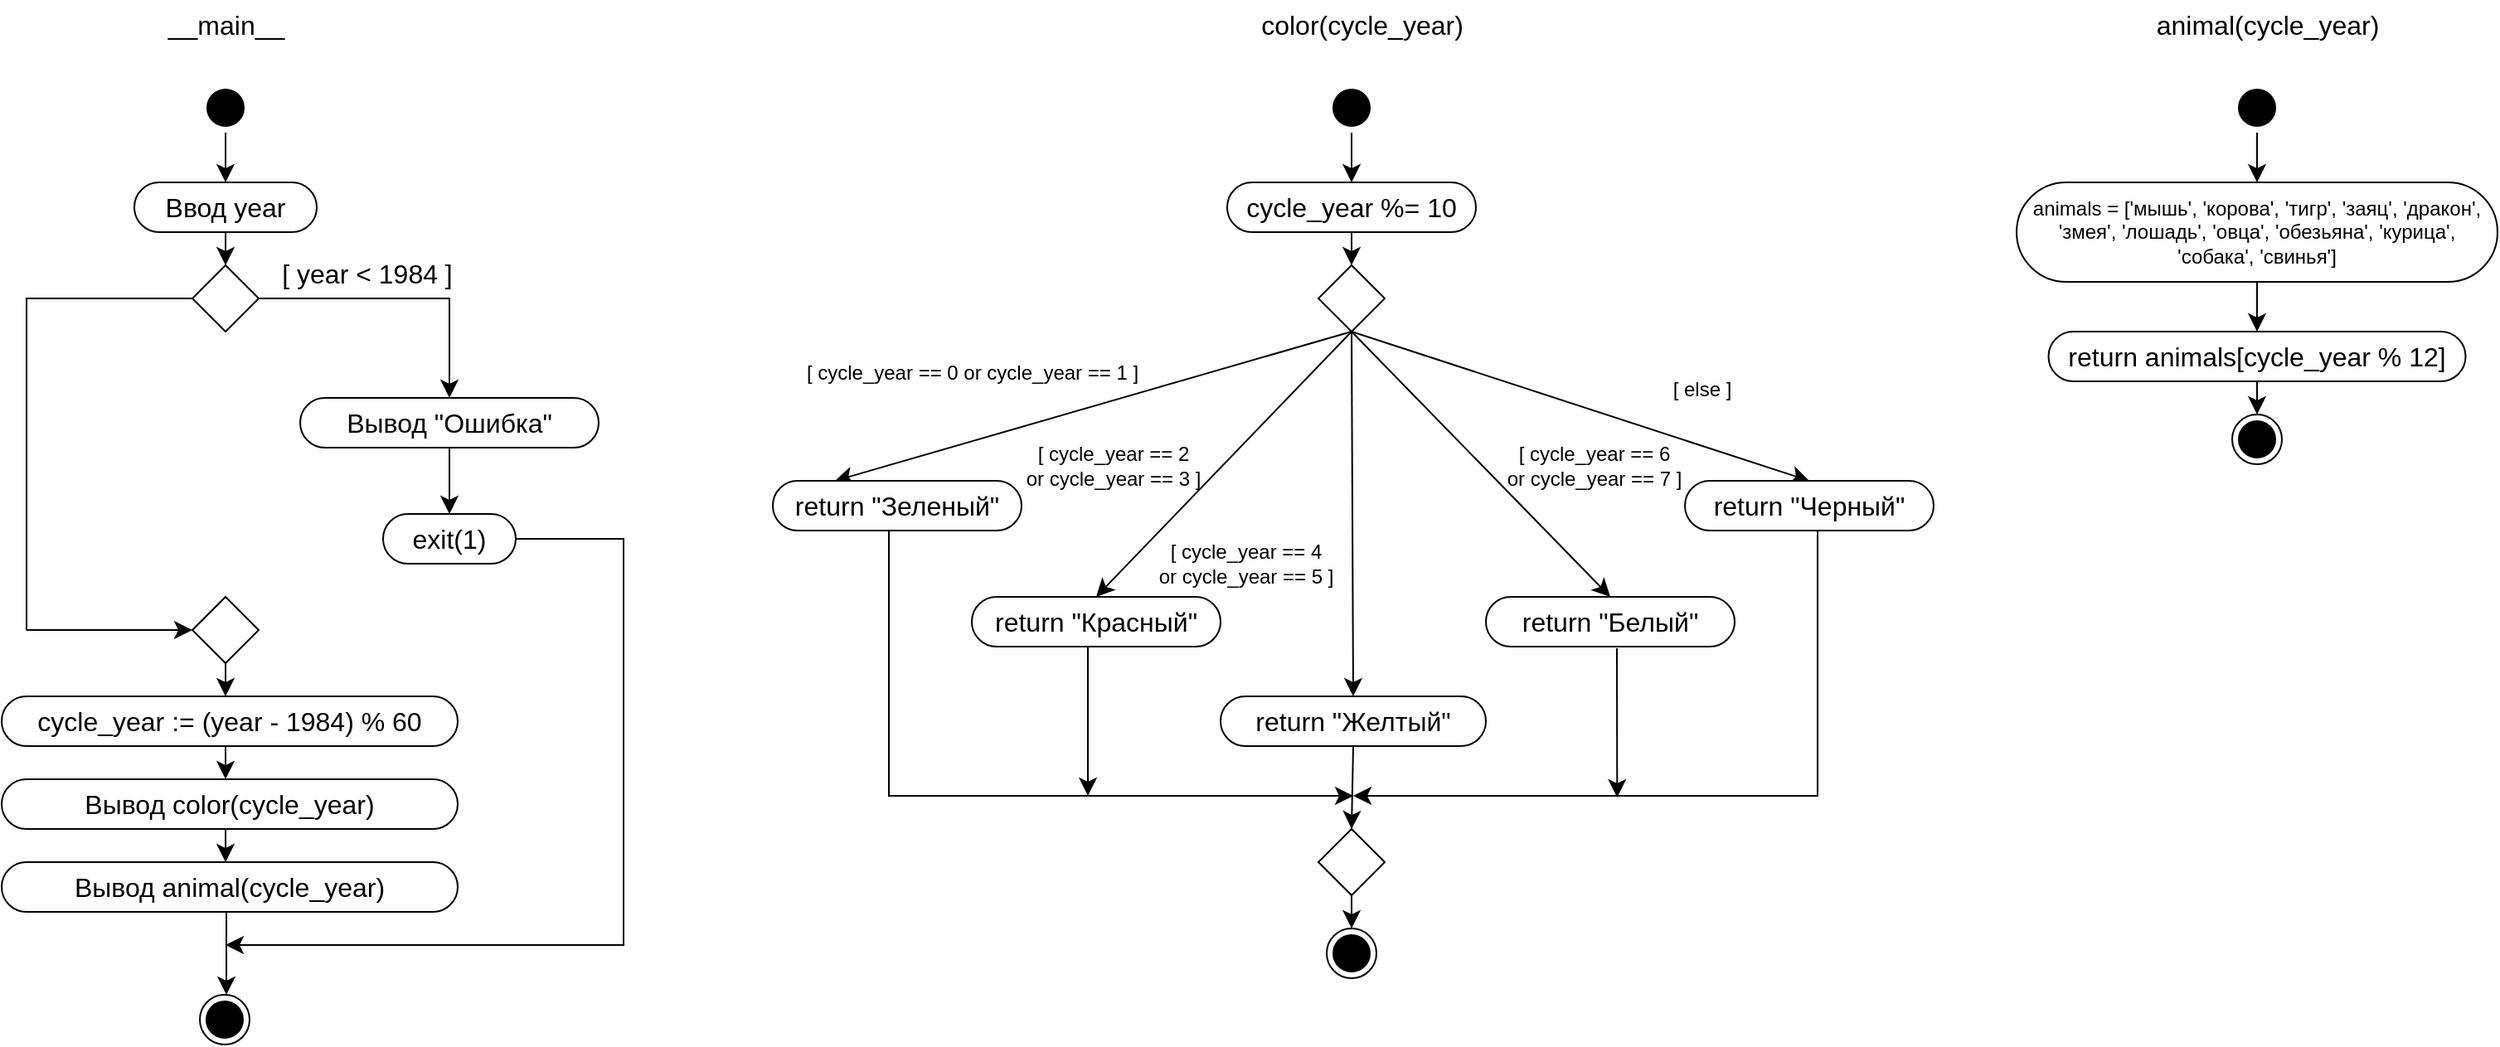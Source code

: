 <mxfile version="21.2.8" type="device">
  <diagram name="Страница 1" id="NWSzPHPE60YURQ94vkpg">
    <mxGraphModel dx="776" dy="1041" grid="0" gridSize="10" guides="1" tooltips="1" connect="1" arrows="1" fold="1" page="0" pageScale="1" pageWidth="827" pageHeight="1169" math="0" shadow="0">
      <root>
        <mxCell id="0" />
        <mxCell id="1" parent="0" />
        <mxCell id="VVqDCYKPXcoAtwlox-cn-2" value="" style="ellipse;html=1;shape=startState;fillColor=#000000;strokeColor=default;fontSize=16;" vertex="1" parent="1">
          <mxGeometry x="185" y="-50" width="30" height="30" as="geometry" />
        </mxCell>
        <mxCell id="VVqDCYKPXcoAtwlox-cn-3" value="" style="edgeStyle=orthogonalEdgeStyle;html=1;verticalAlign=bottom;endArrow=classic;endSize=8;strokeColor=default;rounded=0;fontSize=12;curved=1;entryX=0.5;entryY=0;entryDx=0;entryDy=0;endFill=1;" edge="1" parent="1" source="VVqDCYKPXcoAtwlox-cn-2" target="VVqDCYKPXcoAtwlox-cn-5">
          <mxGeometry relative="1" as="geometry">
            <mxPoint x="200" y="3" as="targetPoint" />
          </mxGeometry>
        </mxCell>
        <mxCell id="VVqDCYKPXcoAtwlox-cn-4" value="" style="edgeStyle=none;curved=1;rounded=0;orthogonalLoop=1;jettySize=auto;html=1;fontSize=12;startSize=8;endSize=8;" edge="1" parent="1" source="VVqDCYKPXcoAtwlox-cn-5" target="VVqDCYKPXcoAtwlox-cn-6">
          <mxGeometry relative="1" as="geometry" />
        </mxCell>
        <mxCell id="VVqDCYKPXcoAtwlox-cn-5" value="Ввод year" style="html=1;whiteSpace=wrap;fontSize=16;rounded=1;arcSize=50;" vertex="1" parent="1">
          <mxGeometry x="145" y="10" width="110" height="30" as="geometry" />
        </mxCell>
        <mxCell id="VVqDCYKPXcoAtwlox-cn-6" value="" style="rhombus;whiteSpace=wrap;html=1;fontSize=16;rounded=0;arcSize=50;" vertex="1" parent="1">
          <mxGeometry x="180" y="60" width="40" height="40" as="geometry" />
        </mxCell>
        <mxCell id="VVqDCYKPXcoAtwlox-cn-7" value="" style="edgeStyle=none;curved=1;rounded=0;orthogonalLoop=1;jettySize=auto;html=1;fontSize=12;startSize=8;endSize=8;" edge="1" parent="1" source="VVqDCYKPXcoAtwlox-cn-8" target="VVqDCYKPXcoAtwlox-cn-11">
          <mxGeometry relative="1" as="geometry" />
        </mxCell>
        <mxCell id="VVqDCYKPXcoAtwlox-cn-8" value="Вывод &quot;Ошибка&quot;" style="html=1;whiteSpace=wrap;fontSize=16;rounded=1;arcSize=50;" vertex="1" parent="1">
          <mxGeometry x="245" y="140" width="180" height="30" as="geometry" />
        </mxCell>
        <mxCell id="VVqDCYKPXcoAtwlox-cn-9" value="[ year &amp;lt; 1984 ]" style="text;html=1;align=center;verticalAlign=middle;resizable=0;points=[];autosize=1;strokeColor=none;fillColor=none;fontSize=16;" vertex="1" parent="1">
          <mxGeometry x="220" y="50" width="130" height="30" as="geometry" />
        </mxCell>
        <mxCell id="VVqDCYKPXcoAtwlox-cn-10" value="" style="edgeStyle=segmentEdgeStyle;endArrow=none;html=1;curved=0;rounded=0;endSize=8;startSize=8;sourcePerimeterSpacing=0;targetPerimeterSpacing=0;fontSize=12;endFill=0;" edge="1" parent="1">
          <mxGeometry width="140" relative="1" as="geometry">
            <mxPoint x="180" y="80" as="sourcePoint" />
            <mxPoint x="80" y="280" as="targetPoint" />
            <Array as="points">
              <mxPoint x="80" y="80" />
              <mxPoint x="80" y="140" />
            </Array>
          </mxGeometry>
        </mxCell>
        <mxCell id="VVqDCYKPXcoAtwlox-cn-11" value="exit(1)" style="html=1;whiteSpace=wrap;fontSize=16;rounded=1;arcSize=50;" vertex="1" parent="1">
          <mxGeometry x="295" y="210" width="80" height="30" as="geometry" />
        </mxCell>
        <mxCell id="VVqDCYKPXcoAtwlox-cn-12" style="edgeStyle=none;curved=1;rounded=0;orthogonalLoop=1;jettySize=auto;html=1;fontSize=12;startSize=8;endSize=8;entryX=0;entryY=0.5;entryDx=0;entryDy=0;" edge="1" parent="1" target="VVqDCYKPXcoAtwlox-cn-14">
          <mxGeometry relative="1" as="geometry">
            <mxPoint x="120" y="260" as="targetPoint" />
            <mxPoint x="80" y="280" as="sourcePoint" />
          </mxGeometry>
        </mxCell>
        <mxCell id="VVqDCYKPXcoAtwlox-cn-13" style="edgeStyle=none;curved=1;rounded=0;orthogonalLoop=1;jettySize=auto;html=1;exitX=0.5;exitY=1;exitDx=0;exitDy=0;entryX=0.5;entryY=0;entryDx=0;entryDy=0;fontSize=12;startSize=8;endSize=8;" edge="1" parent="1" source="VVqDCYKPXcoAtwlox-cn-14">
          <mxGeometry relative="1" as="geometry">
            <mxPoint x="200" y="320" as="targetPoint" />
          </mxGeometry>
        </mxCell>
        <mxCell id="VVqDCYKPXcoAtwlox-cn-14" value="" style="rhombus;whiteSpace=wrap;html=1;fontSize=16;rounded=0;arcSize=50;" vertex="1" parent="1">
          <mxGeometry x="180" y="260" width="40" height="40" as="geometry" />
        </mxCell>
        <mxCell id="VVqDCYKPXcoAtwlox-cn-15" value="" style="edgeStyle=segmentEdgeStyle;endArrow=classic;html=1;curved=0;rounded=0;endSize=8;startSize=8;sourcePerimeterSpacing=0;targetPerimeterSpacing=0;fontSize=12;entryX=0.5;entryY=0;entryDx=0;entryDy=0;" edge="1" parent="1" target="VVqDCYKPXcoAtwlox-cn-8">
          <mxGeometry width="140" relative="1" as="geometry">
            <mxPoint x="220" y="80" as="sourcePoint" />
            <mxPoint x="410" as="targetPoint" />
            <Array as="points">
              <mxPoint x="335" y="80" />
            </Array>
          </mxGeometry>
        </mxCell>
        <mxCell id="VVqDCYKPXcoAtwlox-cn-16" value="cycle_year :=&amp;nbsp;(year - 1984) % 60" style="html=1;whiteSpace=wrap;fontSize=16;rounded=1;arcSize=50;" vertex="1" parent="1">
          <mxGeometry x="65" y="320" width="275" height="30" as="geometry" />
        </mxCell>
        <mxCell id="VVqDCYKPXcoAtwlox-cn-17" value="Вывод color(cycle_year)" style="html=1;whiteSpace=wrap;fontSize=16;rounded=1;arcSize=50;" vertex="1" parent="1">
          <mxGeometry x="65" y="370" width="275" height="30" as="geometry" />
        </mxCell>
        <mxCell id="VVqDCYKPXcoAtwlox-cn-18" style="edgeStyle=none;curved=1;rounded=0;orthogonalLoop=1;jettySize=auto;html=1;exitX=0.5;exitY=1;exitDx=0;exitDy=0;entryX=0.5;entryY=0;entryDx=0;entryDy=0;fontSize=12;startSize=8;endSize=8;" edge="1" parent="1">
          <mxGeometry relative="1" as="geometry">
            <mxPoint x="200" y="370" as="targetPoint" />
            <mxPoint x="200" y="350" as="sourcePoint" />
          </mxGeometry>
        </mxCell>
        <mxCell id="VVqDCYKPXcoAtwlox-cn-23" style="edgeStyle=none;curved=1;rounded=0;orthogonalLoop=1;jettySize=auto;html=1;exitX=0.5;exitY=1;exitDx=0;exitDy=0;entryX=0.5;entryY=0;entryDx=0;entryDy=0;fontSize=12;startSize=8;endSize=8;" edge="1" parent="1">
          <mxGeometry relative="1" as="geometry">
            <mxPoint x="200.5" y="450.0" as="sourcePoint" />
            <mxPoint x="200.5" y="500" as="targetPoint" />
          </mxGeometry>
        </mxCell>
        <mxCell id="VVqDCYKPXcoAtwlox-cn-19" value="Вывод animal(cycle_year)" style="html=1;whiteSpace=wrap;fontSize=16;rounded=1;arcSize=50;" vertex="1" parent="1">
          <mxGeometry x="65" y="420" width="275" height="30" as="geometry" />
        </mxCell>
        <mxCell id="VVqDCYKPXcoAtwlox-cn-20" style="edgeStyle=none;curved=1;rounded=0;orthogonalLoop=1;jettySize=auto;html=1;exitX=0.5;exitY=1;exitDx=0;exitDy=0;entryX=0.5;entryY=0;entryDx=0;entryDy=0;fontSize=12;startSize=8;endSize=8;" edge="1" parent="1">
          <mxGeometry relative="1" as="geometry">
            <mxPoint x="200" y="420" as="targetPoint" />
            <mxPoint x="200" y="400" as="sourcePoint" />
          </mxGeometry>
        </mxCell>
        <mxCell id="VVqDCYKPXcoAtwlox-cn-22" value="" style="ellipse;html=1;shape=endState;fillColor=#000000;strokeColor=#000000;fontSize=16;" vertex="1" parent="1">
          <mxGeometry x="184.5" y="500" width="30" height="30" as="geometry" />
        </mxCell>
        <mxCell id="VVqDCYKPXcoAtwlox-cn-24" value="" style="edgeStyle=segmentEdgeStyle;endArrow=classic;html=1;curved=0;rounded=0;endSize=8;startSize=8;sourcePerimeterSpacing=0;targetPerimeterSpacing=0;fontSize=12;exitX=1;exitY=0.5;exitDx=0;exitDy=0;" edge="1" parent="1" source="VVqDCYKPXcoAtwlox-cn-11">
          <mxGeometry width="140" relative="1" as="geometry">
            <mxPoint x="375" y="230" as="sourcePoint" />
            <mxPoint x="200" y="470" as="targetPoint" />
            <Array as="points">
              <mxPoint x="440" y="225" />
              <mxPoint x="440" y="470" />
            </Array>
          </mxGeometry>
        </mxCell>
        <mxCell id="VVqDCYKPXcoAtwlox-cn-25" value="__main__" style="text;html=1;align=center;verticalAlign=middle;resizable=0;points=[];autosize=1;strokeColor=none;fillColor=none;fontSize=16;" vertex="1" parent="1">
          <mxGeometry x="155" y="-100" width="90" height="30" as="geometry" />
        </mxCell>
        <mxCell id="VVqDCYKPXcoAtwlox-cn-26" value="" style="ellipse;html=1;shape=startState;fillColor=#000000;strokeColor=default;fontSize=16;" vertex="1" parent="1">
          <mxGeometry x="864" y="-50" width="30" height="30" as="geometry" />
        </mxCell>
        <mxCell id="VVqDCYKPXcoAtwlox-cn-27" value="" style="edgeStyle=orthogonalEdgeStyle;html=1;verticalAlign=bottom;endArrow=classic;endSize=8;strokeColor=default;rounded=0;fontSize=12;curved=1;entryX=0.5;entryY=0;entryDx=0;entryDy=0;endFill=1;" edge="1" source="VVqDCYKPXcoAtwlox-cn-26" target="VVqDCYKPXcoAtwlox-cn-28" parent="1">
          <mxGeometry relative="1" as="geometry">
            <mxPoint x="879" y="3" as="targetPoint" />
          </mxGeometry>
        </mxCell>
        <mxCell id="VVqDCYKPXcoAtwlox-cn-28" value="cycle_year %= 10" style="html=1;whiteSpace=wrap;fontSize=16;rounded=1;arcSize=50;" vertex="1" parent="1">
          <mxGeometry x="804" y="10" width="150" height="30" as="geometry" />
        </mxCell>
        <mxCell id="VVqDCYKPXcoAtwlox-cn-29" value="color(cycle_year)" style="text;html=1;align=center;verticalAlign=middle;resizable=0;points=[];autosize=1;strokeColor=none;fillColor=none;fontSize=16;" vertex="1" parent="1">
          <mxGeometry x="810" y="-100" width="150" height="30" as="geometry" />
        </mxCell>
        <mxCell id="VVqDCYKPXcoAtwlox-cn-37" style="edgeStyle=none;curved=1;rounded=0;orthogonalLoop=1;jettySize=auto;html=1;exitX=0.5;exitY=1;exitDx=0;exitDy=0;entryX=0.25;entryY=0;entryDx=0;entryDy=0;fontSize=12;startSize=8;endSize=8;" edge="1" parent="1" source="VVqDCYKPXcoAtwlox-cn-30" target="VVqDCYKPXcoAtwlox-cn-32">
          <mxGeometry relative="1" as="geometry" />
        </mxCell>
        <mxCell id="VVqDCYKPXcoAtwlox-cn-38" style="edgeStyle=none;curved=1;rounded=0;orthogonalLoop=1;jettySize=auto;html=1;exitX=0.5;exitY=1;exitDx=0;exitDy=0;entryX=0.5;entryY=0;entryDx=0;entryDy=0;fontSize=12;startSize=8;endSize=8;" edge="1" parent="1" source="VVqDCYKPXcoAtwlox-cn-30" target="VVqDCYKPXcoAtwlox-cn-33">
          <mxGeometry relative="1" as="geometry" />
        </mxCell>
        <mxCell id="VVqDCYKPXcoAtwlox-cn-39" style="edgeStyle=none;curved=1;rounded=0;orthogonalLoop=1;jettySize=auto;html=1;exitX=0.5;exitY=1;exitDx=0;exitDy=0;entryX=0.5;entryY=0;entryDx=0;entryDy=0;fontSize=12;startSize=8;endSize=8;" edge="1" parent="1" source="VVqDCYKPXcoAtwlox-cn-30" target="VVqDCYKPXcoAtwlox-cn-34">
          <mxGeometry relative="1" as="geometry" />
        </mxCell>
        <mxCell id="VVqDCYKPXcoAtwlox-cn-40" style="edgeStyle=none;curved=1;rounded=0;orthogonalLoop=1;jettySize=auto;html=1;exitX=0.5;exitY=1;exitDx=0;exitDy=0;entryX=0.5;entryY=0;entryDx=0;entryDy=0;fontSize=12;startSize=8;endSize=8;" edge="1" parent="1" source="VVqDCYKPXcoAtwlox-cn-30" target="VVqDCYKPXcoAtwlox-cn-35">
          <mxGeometry relative="1" as="geometry" />
        </mxCell>
        <mxCell id="VVqDCYKPXcoAtwlox-cn-41" style="edgeStyle=none;curved=1;rounded=0;orthogonalLoop=1;jettySize=auto;html=1;exitX=0.5;exitY=1;exitDx=0;exitDy=0;entryX=0.5;entryY=0;entryDx=0;entryDy=0;fontSize=12;startSize=8;endSize=8;" edge="1" parent="1" source="VVqDCYKPXcoAtwlox-cn-30" target="VVqDCYKPXcoAtwlox-cn-36">
          <mxGeometry relative="1" as="geometry" />
        </mxCell>
        <mxCell id="VVqDCYKPXcoAtwlox-cn-30" value="" style="rhombus;whiteSpace=wrap;html=1;fontSize=16;rounded=0;arcSize=50;" vertex="1" parent="1">
          <mxGeometry x="859" y="60" width="40" height="40" as="geometry" />
        </mxCell>
        <mxCell id="VVqDCYKPXcoAtwlox-cn-31" value="" style="edgeStyle=none;curved=1;rounded=0;orthogonalLoop=1;jettySize=auto;html=1;fontSize=12;startSize=8;endSize=8;" edge="1" target="VVqDCYKPXcoAtwlox-cn-30" parent="1">
          <mxGeometry relative="1" as="geometry">
            <mxPoint x="879" y="40" as="sourcePoint" />
          </mxGeometry>
        </mxCell>
        <mxCell id="VVqDCYKPXcoAtwlox-cn-32" value="return &quot;Зеленый&quot;" style="html=1;whiteSpace=wrap;fontSize=16;rounded=1;arcSize=50;" vertex="1" parent="1">
          <mxGeometry x="530" y="190" width="150" height="30" as="geometry" />
        </mxCell>
        <mxCell id="VVqDCYKPXcoAtwlox-cn-50" style="edgeStyle=none;curved=1;rounded=0;orthogonalLoop=1;jettySize=auto;html=1;exitX=0.5;exitY=1;exitDx=0;exitDy=0;fontSize=12;startSize=8;endSize=8;" edge="1" parent="1">
          <mxGeometry relative="1" as="geometry">
            <mxPoint x="720" y="380" as="targetPoint" />
            <mxPoint x="720" y="290" as="sourcePoint" />
          </mxGeometry>
        </mxCell>
        <mxCell id="VVqDCYKPXcoAtwlox-cn-33" value="return &quot;Красный&quot;" style="html=1;whiteSpace=wrap;fontSize=16;rounded=1;arcSize=50;" vertex="1" parent="1">
          <mxGeometry x="650" y="260" width="150" height="30" as="geometry" />
        </mxCell>
        <mxCell id="VVqDCYKPXcoAtwlox-cn-48" style="edgeStyle=none;curved=1;rounded=0;orthogonalLoop=1;jettySize=auto;html=1;exitX=0.5;exitY=1;exitDx=0;exitDy=0;entryX=0.5;entryY=0;entryDx=0;entryDy=0;fontSize=12;startSize=8;endSize=8;" edge="1" parent="1" source="VVqDCYKPXcoAtwlox-cn-34" target="VVqDCYKPXcoAtwlox-cn-47">
          <mxGeometry relative="1" as="geometry" />
        </mxCell>
        <mxCell id="VVqDCYKPXcoAtwlox-cn-34" value="return &quot;Желтый&quot;" style="html=1;whiteSpace=wrap;fontSize=16;rounded=1;arcSize=50;" vertex="1" parent="1">
          <mxGeometry x="800" y="320" width="160" height="30" as="geometry" />
        </mxCell>
        <mxCell id="VVqDCYKPXcoAtwlox-cn-53" style="edgeStyle=none;curved=1;rounded=0;orthogonalLoop=1;jettySize=auto;html=1;exitX=0.5;exitY=1;exitDx=0;exitDy=0;fontSize=12;startSize=8;endSize=8;" edge="1" parent="1">
          <mxGeometry relative="1" as="geometry">
            <mxPoint x="1039.143" y="381" as="targetPoint" />
            <mxPoint x="1039" y="291" as="sourcePoint" />
          </mxGeometry>
        </mxCell>
        <mxCell id="VVqDCYKPXcoAtwlox-cn-35" value="return &quot;Белый&quot;" style="html=1;whiteSpace=wrap;fontSize=16;rounded=1;arcSize=50;" vertex="1" parent="1">
          <mxGeometry x="960" y="260" width="150" height="30" as="geometry" />
        </mxCell>
        <mxCell id="VVqDCYKPXcoAtwlox-cn-36" value="return &quot;Черный&quot;" style="html=1;whiteSpace=wrap;fontSize=16;rounded=1;arcSize=50;" vertex="1" parent="1">
          <mxGeometry x="1080" y="190" width="150" height="30" as="geometry" />
        </mxCell>
        <mxCell id="VVqDCYKPXcoAtwlox-cn-42" value="[ cycle_year == 0 or cycle_year == 1 ]" style="text;html=1;align=center;verticalAlign=middle;resizable=0;points=[];autosize=1;strokeColor=none;fillColor=none;" vertex="1" parent="1">
          <mxGeometry x="500" y="110" width="300" height="30" as="geometry" />
        </mxCell>
        <mxCell id="VVqDCYKPXcoAtwlox-cn-43" value="[ cycle_year == 2&lt;br&gt;or cycle_year == 3 ]" style="text;html=1;align=center;verticalAlign=middle;resizable=0;points=[];autosize=1;strokeColor=none;fillColor=none;" vertex="1" parent="1">
          <mxGeometry x="670" y="161" width="130" height="40" as="geometry" />
        </mxCell>
        <mxCell id="VVqDCYKPXcoAtwlox-cn-44" value="[ cycle_year == 4&lt;br&gt;or cycle_year == 5 ]" style="text;html=1;align=center;verticalAlign=middle;resizable=0;points=[];autosize=1;strokeColor=none;fillColor=none;" vertex="1" parent="1">
          <mxGeometry x="750" y="220" width="130" height="40" as="geometry" />
        </mxCell>
        <mxCell id="VVqDCYKPXcoAtwlox-cn-45" value="[ cycle_year == 6&lt;br&gt;or cycle_year == 7 ]" style="text;html=1;align=center;verticalAlign=middle;resizable=0;points=[];autosize=1;strokeColor=none;fillColor=none;" vertex="1" parent="1">
          <mxGeometry x="960" y="161" width="130" height="40" as="geometry" />
        </mxCell>
        <mxCell id="VVqDCYKPXcoAtwlox-cn-46" value="[ else ]" style="text;html=1;align=center;verticalAlign=middle;resizable=0;points=[];autosize=1;strokeColor=none;fillColor=none;" vertex="1" parent="1">
          <mxGeometry x="1060" y="120" width="60" height="30" as="geometry" />
        </mxCell>
        <mxCell id="VVqDCYKPXcoAtwlox-cn-55" style="edgeStyle=none;curved=1;rounded=0;orthogonalLoop=1;jettySize=auto;html=1;exitX=0.5;exitY=1;exitDx=0;exitDy=0;entryX=0.5;entryY=0;entryDx=0;entryDy=0;fontSize=12;startSize=8;endSize=8;" edge="1" parent="1" target="VVqDCYKPXcoAtwlox-cn-54">
          <mxGeometry relative="1" as="geometry">
            <mxPoint x="879" y="440" as="sourcePoint" />
            <mxPoint x="880" y="460" as="targetPoint" />
          </mxGeometry>
        </mxCell>
        <mxCell id="VVqDCYKPXcoAtwlox-cn-47" value="" style="rhombus;whiteSpace=wrap;html=1;fontSize=16;rounded=0;arcSize=50;" vertex="1" parent="1">
          <mxGeometry x="859" y="400" width="40" height="40" as="geometry" />
        </mxCell>
        <mxCell id="VVqDCYKPXcoAtwlox-cn-49" value="" style="edgeStyle=segmentEdgeStyle;endArrow=classic;html=1;curved=0;rounded=0;endSize=8;startSize=8;sourcePerimeterSpacing=0;targetPerimeterSpacing=0;fontSize=12;exitX=0.5;exitY=1;exitDx=0;exitDy=0;" edge="1" parent="1" source="VVqDCYKPXcoAtwlox-cn-32">
          <mxGeometry width="140" relative="1" as="geometry">
            <mxPoint x="550" y="330" as="sourcePoint" />
            <mxPoint x="880" y="380" as="targetPoint" />
            <Array as="points">
              <mxPoint x="600" y="220" />
              <mxPoint x="600" y="380" />
              <mxPoint x="690" y="380" />
            </Array>
          </mxGeometry>
        </mxCell>
        <mxCell id="VVqDCYKPXcoAtwlox-cn-52" value="" style="edgeStyle=segmentEdgeStyle;endArrow=classic;html=1;curved=0;rounded=0;endSize=8;startSize=8;sourcePerimeterSpacing=0;targetPerimeterSpacing=0;fontSize=12;exitX=0.5;exitY=1;exitDx=0;exitDy=0;" edge="1" parent="1" source="VVqDCYKPXcoAtwlox-cn-36">
          <mxGeometry width="140" relative="1" as="geometry">
            <mxPoint x="1110" y="310" as="sourcePoint" />
            <mxPoint x="880" y="380" as="targetPoint" />
            <Array as="points">
              <mxPoint x="1160" y="220" />
              <mxPoint x="1160" y="380" />
            </Array>
          </mxGeometry>
        </mxCell>
        <mxCell id="VVqDCYKPXcoAtwlox-cn-54" value="" style="ellipse;html=1;shape=endState;fillColor=#000000;strokeColor=#000000;fontSize=16;" vertex="1" parent="1">
          <mxGeometry x="864" y="460" width="30" height="30" as="geometry" />
        </mxCell>
        <mxCell id="VVqDCYKPXcoAtwlox-cn-56" value="" style="ellipse;html=1;shape=startState;fillColor=#000000;strokeColor=default;fontSize=16;" vertex="1" parent="1">
          <mxGeometry x="1410" y="-50" width="30" height="30" as="geometry" />
        </mxCell>
        <mxCell id="VVqDCYKPXcoAtwlox-cn-57" value="" style="edgeStyle=orthogonalEdgeStyle;html=1;verticalAlign=bottom;endArrow=classic;endSize=8;strokeColor=default;rounded=0;fontSize=12;curved=1;entryX=0.5;entryY=0;entryDx=0;entryDy=0;endFill=1;" edge="1" source="VVqDCYKPXcoAtwlox-cn-56" parent="1">
          <mxGeometry relative="1" as="geometry">
            <mxPoint x="1425" y="10" as="targetPoint" />
          </mxGeometry>
        </mxCell>
        <mxCell id="VVqDCYKPXcoAtwlox-cn-58" value="animal(cycle_year)" style="text;html=1;align=center;verticalAlign=middle;resizable=0;points=[];autosize=1;strokeColor=none;fillColor=none;fontSize=16;" vertex="1" parent="1">
          <mxGeometry x="1351" y="-100" width="160" height="30" as="geometry" />
        </mxCell>
        <mxCell id="VVqDCYKPXcoAtwlox-cn-61" style="edgeStyle=none;curved=1;rounded=0;orthogonalLoop=1;jettySize=auto;html=1;exitX=0.5;exitY=1;exitDx=0;exitDy=0;entryX=0.5;entryY=0;entryDx=0;entryDy=0;fontSize=12;startSize=8;endSize=8;" edge="1" parent="1" source="VVqDCYKPXcoAtwlox-cn-59" target="VVqDCYKPXcoAtwlox-cn-60">
          <mxGeometry relative="1" as="geometry" />
        </mxCell>
        <mxCell id="VVqDCYKPXcoAtwlox-cn-59" value="animals = [&#39;мышь&#39;, &#39;корова&#39;, &#39;тигр&#39;, &#39;заяц&#39;, &#39;дракон&#39;, &#39;змея&#39;, &#39;лошадь&#39;, &#39;овца&#39;, &#39;обезьяна&#39;, &#39;курица&#39;, &#39;собака&#39;, &#39;свинья&#39;]" style="html=1;whiteSpace=wrap;rounded=1;arcSize=50;" vertex="1" parent="1">
          <mxGeometry x="1280" y="10" width="290" height="60" as="geometry" />
        </mxCell>
        <mxCell id="VVqDCYKPXcoAtwlox-cn-60" value="return&amp;nbsp;animals[cycle_year % 12]" style="html=1;whiteSpace=wrap;rounded=1;arcSize=50;fontSize=16;" vertex="1" parent="1">
          <mxGeometry x="1299.25" y="100" width="251.5" height="30" as="geometry" />
        </mxCell>
        <mxCell id="VVqDCYKPXcoAtwlox-cn-64" style="edgeStyle=none;curved=1;rounded=0;orthogonalLoop=1;jettySize=auto;html=1;exitX=0.5;exitY=1;exitDx=0;exitDy=0;entryX=0.5;entryY=0;entryDx=0;entryDy=0;fontSize=12;startSize=8;endSize=8;" edge="1" target="VVqDCYKPXcoAtwlox-cn-65" parent="1">
          <mxGeometry relative="1" as="geometry">
            <mxPoint x="1425" y="130" as="sourcePoint" />
            <mxPoint x="1426" y="150" as="targetPoint" />
          </mxGeometry>
        </mxCell>
        <mxCell id="VVqDCYKPXcoAtwlox-cn-65" value="" style="ellipse;html=1;shape=endState;fillColor=#000000;strokeColor=#000000;fontSize=16;" vertex="1" parent="1">
          <mxGeometry x="1410" y="150" width="30" height="30" as="geometry" />
        </mxCell>
      </root>
    </mxGraphModel>
  </diagram>
</mxfile>
